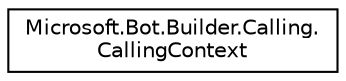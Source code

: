 digraph "Graphical Class Hierarchy"
{
  edge [fontname="Helvetica",fontsize="10",labelfontname="Helvetica",labelfontsize="10"];
  node [fontname="Helvetica",fontsize="10",shape=record];
  rankdir="LR";
  Node1 [label="Microsoft.Bot.Builder.Calling.\lCallingContext",height=0.2,width=0.4,color="black", fillcolor="white", style="filled",URL="$de/d2b/class_microsoft_1_1_bot_1_1_builder_1_1_calling_1_1_calling_context.html",tooltip="The context for this request. It is reponsible in parsing the calling request before calling into ICa..."];
}
